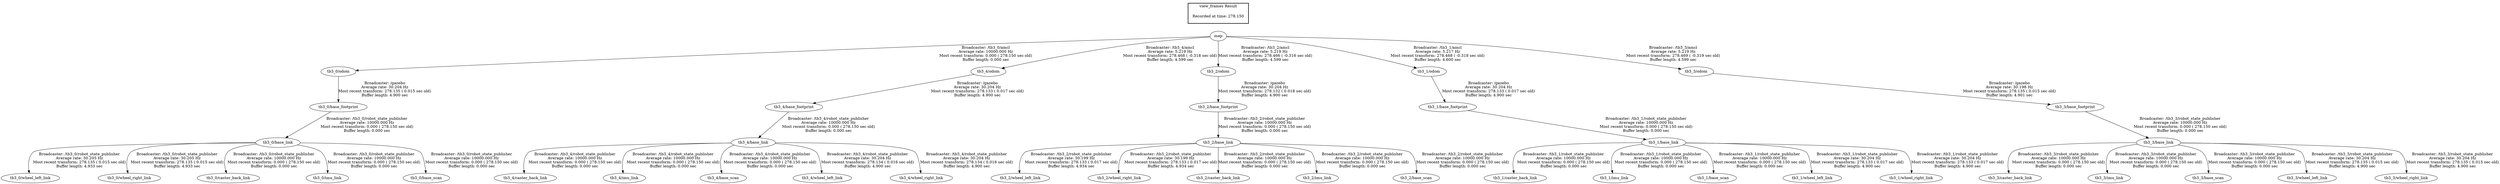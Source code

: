 digraph G {
"tb3_2/base_link" -> "tb3_2/wheel_left_link"[label="Broadcaster: /tb3_2/robot_state_publisher\nAverage rate: 30.199 Hz\nMost recent transform: 278.133 ( 0.017 sec old)\nBuffer length: 4.934 sec\n"];
"tb3_2/base_footprint" -> "tb3_2/base_link"[label="Broadcaster: /tb3_2/robot_state_publisher\nAverage rate: 10000.000 Hz\nMost recent transform: 0.000 ( 278.150 sec old)\nBuffer length: 0.000 sec\n"];
"tb3_2/base_link" -> "tb3_2/wheel_right_link"[label="Broadcaster: /tb3_2/robot_state_publisher\nAverage rate: 30.199 Hz\nMost recent transform: 278.133 ( 0.017 sec old)\nBuffer length: 4.934 sec\n"];
"tb3_0/base_link" -> "tb3_0/wheel_left_link"[label="Broadcaster: /tb3_0/robot_state_publisher\nAverage rate: 30.205 Hz\nMost recent transform: 278.135 ( 0.015 sec old)\nBuffer length: 4.933 sec\n"];
"tb3_0/base_footprint" -> "tb3_0/base_link"[label="Broadcaster: /tb3_0/robot_state_publisher\nAverage rate: 10000.000 Hz\nMost recent transform: 0.000 ( 278.150 sec old)\nBuffer length: 0.000 sec\n"];
"tb3_0/base_link" -> "tb3_0/wheel_right_link"[label="Broadcaster: /tb3_0/robot_state_publisher\nAverage rate: 30.205 Hz\nMost recent transform: 278.135 ( 0.015 sec old)\nBuffer length: 4.933 sec\n"];
"tb3_0/odom" -> "tb3_0/base_footprint"[label="Broadcaster: /gazebo\nAverage rate: 30.204 Hz\nMost recent transform: 278.135 ( 0.015 sec old)\nBuffer length: 4.900 sec\n"];
"tb3_0/base_link" -> "tb3_0/caster_back_link"[label="Broadcaster: /tb3_0/robot_state_publisher\nAverage rate: 10000.000 Hz\nMost recent transform: 0.000 ( 278.150 sec old)\nBuffer length: 0.000 sec\n"];
"tb3_0/base_link" -> "tb3_0/imu_link"[label="Broadcaster: /tb3_0/robot_state_publisher\nAverage rate: 10000.000 Hz\nMost recent transform: 0.000 ( 278.150 sec old)\nBuffer length: 0.000 sec\n"];
"tb3_0/base_link" -> "tb3_0/base_scan"[label="Broadcaster: /tb3_0/robot_state_publisher\nAverage rate: 10000.000 Hz\nMost recent transform: 0.000 ( 278.150 sec old)\nBuffer length: 0.000 sec\n"];
"map" -> "tb3_0/odom"[label="Broadcaster: /tb3_0/amcl\nAverage rate: 10000.000 Hz\nMost recent transform: 0.000 ( 278.150 sec old)\nBuffer length: 0.000 sec\n"];
"tb3_4/base_footprint" -> "tb3_4/base_link"[label="Broadcaster: /tb3_4/robot_state_publisher\nAverage rate: 10000.000 Hz\nMost recent transform: 0.000 ( 278.150 sec old)\nBuffer length: 0.000 sec\n"];
"tb3_4/odom" -> "tb3_4/base_footprint"[label="Broadcaster: /gazebo\nAverage rate: 30.204 Hz\nMost recent transform: 278.133 ( 0.017 sec old)\nBuffer length: 4.900 sec\n"];
"tb3_4/base_link" -> "tb3_4/caster_back_link"[label="Broadcaster: /tb3_4/robot_state_publisher\nAverage rate: 10000.000 Hz\nMost recent transform: 0.000 ( 278.150 sec old)\nBuffer length: 0.000 sec\n"];
"tb3_4/base_link" -> "tb3_4/imu_link"[label="Broadcaster: /tb3_4/robot_state_publisher\nAverage rate: 10000.000 Hz\nMost recent transform: 0.000 ( 278.150 sec old)\nBuffer length: 0.000 sec\n"];
"tb3_4/base_link" -> "tb3_4/base_scan"[label="Broadcaster: /tb3_4/robot_state_publisher\nAverage rate: 10000.000 Hz\nMost recent transform: 0.000 ( 278.150 sec old)\nBuffer length: 0.000 sec\n"];
"tb3_2/odom" -> "tb3_2/base_footprint"[label="Broadcaster: /gazebo\nAverage rate: 30.204 Hz\nMost recent transform: 278.132 ( 0.018 sec old)\nBuffer length: 4.900 sec\n"];
"tb3_2/base_link" -> "tb3_2/caster_back_link"[label="Broadcaster: /tb3_2/robot_state_publisher\nAverage rate: 10000.000 Hz\nMost recent transform: 0.000 ( 278.150 sec old)\nBuffer length: 0.000 sec\n"];
"tb3_2/base_link" -> "tb3_2/imu_link"[label="Broadcaster: /tb3_2/robot_state_publisher\nAverage rate: 10000.000 Hz\nMost recent transform: 0.000 ( 278.150 sec old)\nBuffer length: 0.000 sec\n"];
"tb3_2/base_link" -> "tb3_2/base_scan"[label="Broadcaster: /tb3_2/robot_state_publisher\nAverage rate: 10000.000 Hz\nMost recent transform: 0.000 ( 278.150 sec old)\nBuffer length: 0.000 sec\n"];
"tb3_1/base_footprint" -> "tb3_1/base_link"[label="Broadcaster: /tb3_1/robot_state_publisher\nAverage rate: 10000.000 Hz\nMost recent transform: 0.000 ( 278.150 sec old)\nBuffer length: 0.000 sec\n"];
"tb3_1/odom" -> "tb3_1/base_footprint"[label="Broadcaster: /gazebo\nAverage rate: 30.204 Hz\nMost recent transform: 278.133 ( 0.017 sec old)\nBuffer length: 4.900 sec\n"];
"tb3_1/base_link" -> "tb3_1/caster_back_link"[label="Broadcaster: /tb3_1/robot_state_publisher\nAverage rate: 10000.000 Hz\nMost recent transform: 0.000 ( 278.150 sec old)\nBuffer length: 0.000 sec\n"];
"tb3_1/base_link" -> "tb3_1/imu_link"[label="Broadcaster: /tb3_1/robot_state_publisher\nAverage rate: 10000.000 Hz\nMost recent transform: 0.000 ( 278.150 sec old)\nBuffer length: 0.000 sec\n"];
"tb3_1/base_link" -> "tb3_1/base_scan"[label="Broadcaster: /tb3_1/robot_state_publisher\nAverage rate: 10000.000 Hz\nMost recent transform: 0.000 ( 278.150 sec old)\nBuffer length: 0.000 sec\n"];
"tb3_3/base_footprint" -> "tb3_3/base_link"[label="Broadcaster: /tb3_3/robot_state_publisher\nAverage rate: 10000.000 Hz\nMost recent transform: 0.000 ( 278.150 sec old)\nBuffer length: 0.000 sec\n"];
"tb3_3/odom" -> "tb3_3/base_footprint"[label="Broadcaster: /gazebo\nAverage rate: 30.198 Hz\nMost recent transform: 278.135 ( 0.015 sec old)\nBuffer length: 4.901 sec\n"];
"tb3_3/base_link" -> "tb3_3/caster_back_link"[label="Broadcaster: /tb3_3/robot_state_publisher\nAverage rate: 10000.000 Hz\nMost recent transform: 0.000 ( 278.150 sec old)\nBuffer length: 0.000 sec\n"];
"tb3_3/base_link" -> "tb3_3/imu_link"[label="Broadcaster: /tb3_3/robot_state_publisher\nAverage rate: 10000.000 Hz\nMost recent transform: 0.000 ( 278.150 sec old)\nBuffer length: 0.000 sec\n"];
"tb3_3/base_link" -> "tb3_3/base_scan"[label="Broadcaster: /tb3_3/robot_state_publisher\nAverage rate: 10000.000 Hz\nMost recent transform: 0.000 ( 278.150 sec old)\nBuffer length: 0.000 sec\n"];
"map" -> "tb3_2/odom"[label="Broadcaster: /tb3_2/amcl\nAverage rate: 5.219 Hz\nMost recent transform: 278.466 ( -0.316 sec old)\nBuffer length: 4.599 sec\n"];
"map" -> "tb3_1/odom"[label="Broadcaster: /tb3_1/amcl\nAverage rate: 5.217 Hz\nMost recent transform: 278.468 ( -0.318 sec old)\nBuffer length: 4.600 sec\n"];
"map" -> "tb3_4/odom"[label="Broadcaster: /tb3_4/amcl\nAverage rate: 5.219 Hz\nMost recent transform: 278.468 ( -0.318 sec old)\nBuffer length: 4.599 sec\n"];
"map" -> "tb3_3/odom"[label="Broadcaster: /tb3_3/amcl\nAverage rate: 5.219 Hz\nMost recent transform: 278.469 ( -0.319 sec old)\nBuffer length: 4.599 sec\n"];
"tb3_1/base_link" -> "tb3_1/wheel_left_link"[label="Broadcaster: /tb3_1/robot_state_publisher\nAverage rate: 30.204 Hz\nMost recent transform: 278.133 ( 0.017 sec old)\nBuffer length: 4.900 sec\n"];
"tb3_1/base_link" -> "tb3_1/wheel_right_link"[label="Broadcaster: /tb3_1/robot_state_publisher\nAverage rate: 30.204 Hz\nMost recent transform: 278.133 ( 0.017 sec old)\nBuffer length: 4.900 sec\n"];
"tb3_4/base_link" -> "tb3_4/wheel_left_link"[label="Broadcaster: /tb3_4/robot_state_publisher\nAverage rate: 30.204 Hz\nMost recent transform: 278.134 ( 0.016 sec old)\nBuffer length: 4.900 sec\n"];
"tb3_4/base_link" -> "tb3_4/wheel_right_link"[label="Broadcaster: /tb3_4/robot_state_publisher\nAverage rate: 30.204 Hz\nMost recent transform: 278.134 ( 0.016 sec old)\nBuffer length: 4.900 sec\n"];
"tb3_3/base_link" -> "tb3_3/wheel_left_link"[label="Broadcaster: /tb3_3/robot_state_publisher\nAverage rate: 30.204 Hz\nMost recent transform: 278.135 ( 0.015 sec old)\nBuffer length: 4.900 sec\n"];
"tb3_3/base_link" -> "tb3_3/wheel_right_link"[label="Broadcaster: /tb3_3/robot_state_publisher\nAverage rate: 30.204 Hz\nMost recent transform: 278.135 ( 0.015 sec old)\nBuffer length: 4.900 sec\n"];
edge [style=invis];
 subgraph cluster_legend { style=bold; color=black; label ="view_frames Result";
"Recorded at time: 278.150"[ shape=plaintext ] ;
 }->"map";
}